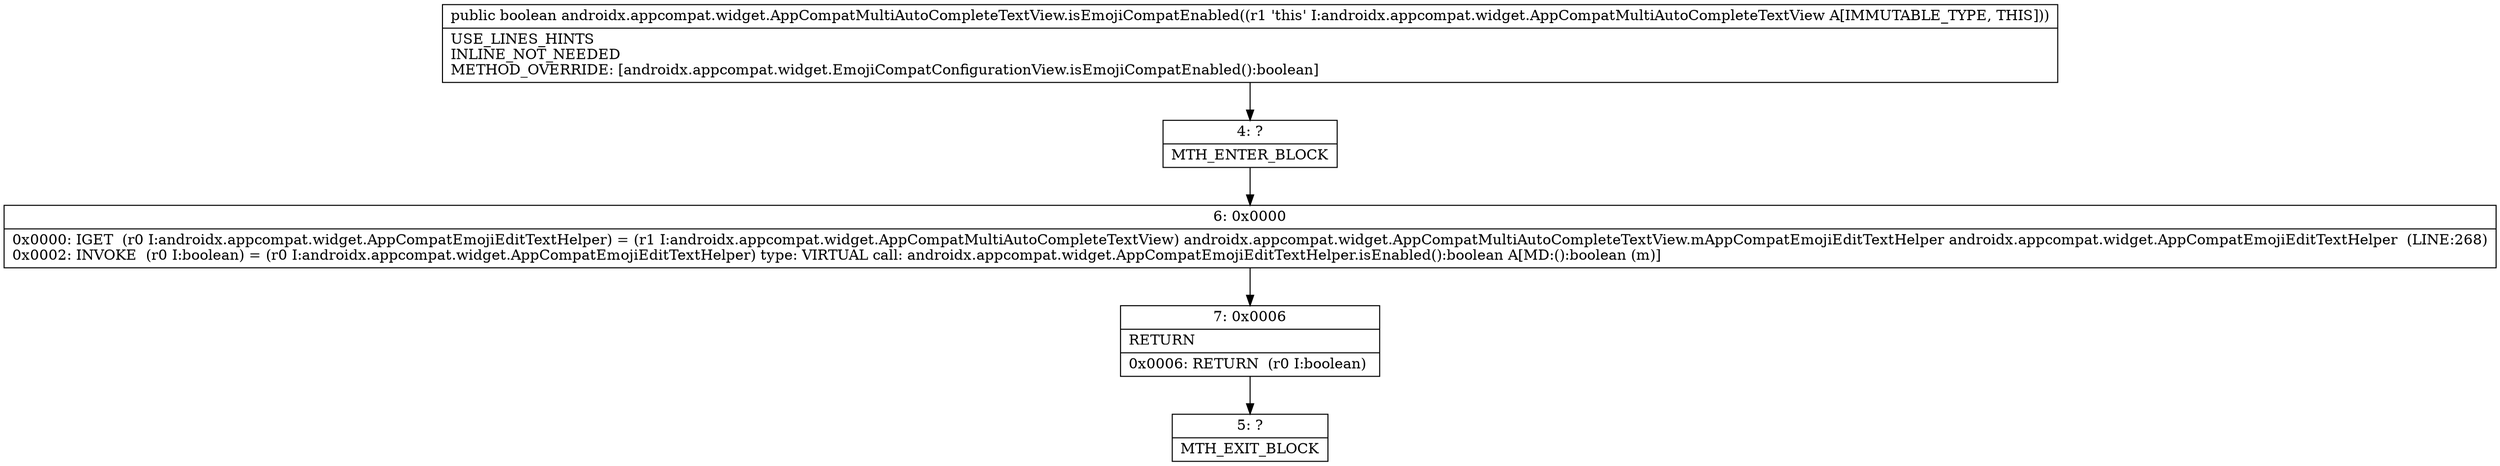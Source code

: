 digraph "CFG forandroidx.appcompat.widget.AppCompatMultiAutoCompleteTextView.isEmojiCompatEnabled()Z" {
Node_4 [shape=record,label="{4\:\ ?|MTH_ENTER_BLOCK\l}"];
Node_6 [shape=record,label="{6\:\ 0x0000|0x0000: IGET  (r0 I:androidx.appcompat.widget.AppCompatEmojiEditTextHelper) = (r1 I:androidx.appcompat.widget.AppCompatMultiAutoCompleteTextView) androidx.appcompat.widget.AppCompatMultiAutoCompleteTextView.mAppCompatEmojiEditTextHelper androidx.appcompat.widget.AppCompatEmojiEditTextHelper  (LINE:268)\l0x0002: INVOKE  (r0 I:boolean) = (r0 I:androidx.appcompat.widget.AppCompatEmojiEditTextHelper) type: VIRTUAL call: androidx.appcompat.widget.AppCompatEmojiEditTextHelper.isEnabled():boolean A[MD:():boolean (m)]\l}"];
Node_7 [shape=record,label="{7\:\ 0x0006|RETURN\l|0x0006: RETURN  (r0 I:boolean) \l}"];
Node_5 [shape=record,label="{5\:\ ?|MTH_EXIT_BLOCK\l}"];
MethodNode[shape=record,label="{public boolean androidx.appcompat.widget.AppCompatMultiAutoCompleteTextView.isEmojiCompatEnabled((r1 'this' I:androidx.appcompat.widget.AppCompatMultiAutoCompleteTextView A[IMMUTABLE_TYPE, THIS]))  | USE_LINES_HINTS\lINLINE_NOT_NEEDED\lMETHOD_OVERRIDE: [androidx.appcompat.widget.EmojiCompatConfigurationView.isEmojiCompatEnabled():boolean]\l}"];
MethodNode -> Node_4;Node_4 -> Node_6;
Node_6 -> Node_7;
Node_7 -> Node_5;
}

